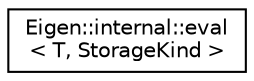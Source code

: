 digraph "Graphical Class Hierarchy"
{
  edge [fontname="Helvetica",fontsize="10",labelfontname="Helvetica",labelfontsize="10"];
  node [fontname="Helvetica",fontsize="10",shape=record];
  rankdir="LR";
  Node1 [label="Eigen::internal::eval\l\< T, StorageKind \>",height=0.2,width=0.4,color="black", fillcolor="white", style="filled",URL="$struct_eigen_1_1internal_1_1eval.html"];
}
